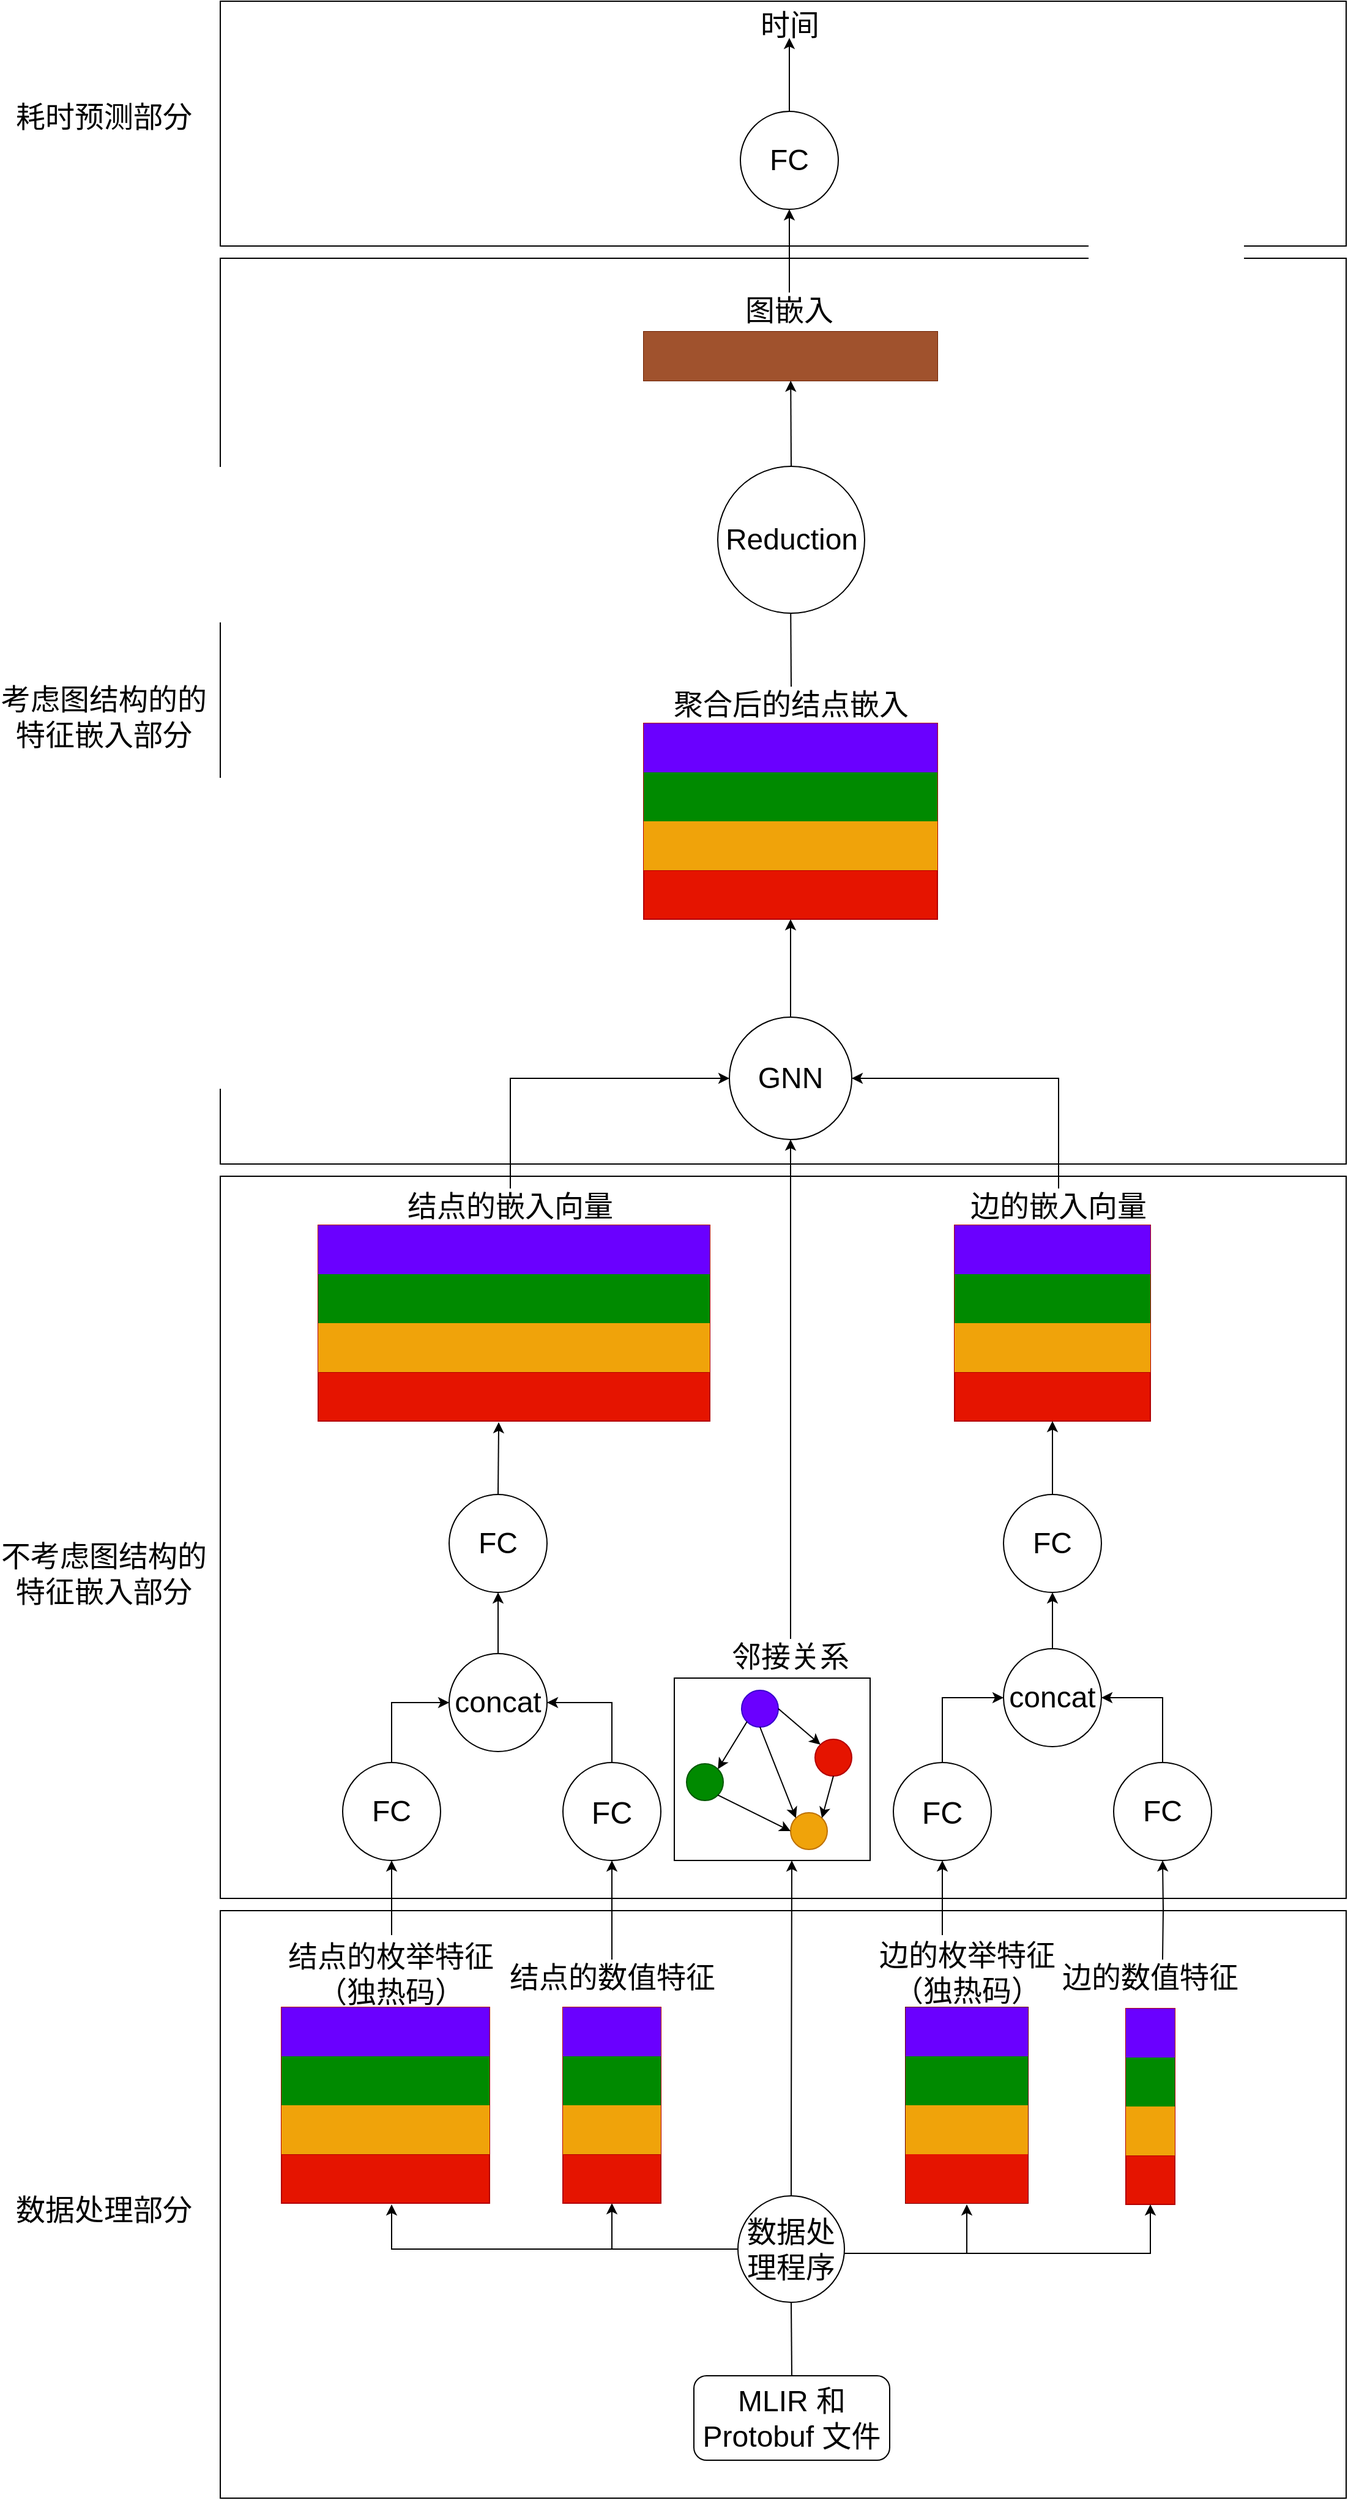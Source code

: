<mxfile version="14.6.13" type="device"><diagram id="4vxDr7a2lxPVbtiYyTQM" name="第 1 页"><mxGraphModel dx="1609" dy="1666" grid="1" gridSize="10" guides="1" tooltips="1" connect="1" arrows="1" fold="1" page="1" pageScale="1" pageWidth="827" pageHeight="1169" math="0" shadow="0"><root><mxCell id="0"/><mxCell id="1" parent="0"/><mxCell id="mvHDnpuiFCjaXXfevp5q-8" value="" style="rounded=0;whiteSpace=wrap;html=1;fillColor=none;" vertex="1" parent="1"><mxGeometry x="-40" y="80" width="920" height="590" as="geometry"/></mxCell><mxCell id="mvHDnpuiFCjaXXfevp5q-13" value="" style="rounded=0;whiteSpace=wrap;html=1;fillColor=none;" vertex="1" parent="1"><mxGeometry x="-40" y="-880" width="920" height="200" as="geometry"/></mxCell><mxCell id="mvHDnpuiFCjaXXfevp5q-10" value="" style="rounded=0;whiteSpace=wrap;html=1;fillColor=none;" vertex="1" parent="1"><mxGeometry x="-40" y="-670" width="920" height="740" as="geometry"/></mxCell><mxCell id="mvHDnpuiFCjaXXfevp5q-1" value="" style="rounded=0;whiteSpace=wrap;html=1;fillColor=none;" vertex="1" parent="1"><mxGeometry x="-40" y="680" width="920" height="480" as="geometry"/></mxCell><mxCell id="hBDW8YZ3JADdNJZWu6db-7" value="" style="edgeStyle=orthogonalEdgeStyle;rounded=0;orthogonalLoop=1;jettySize=auto;html=1;" parent="1" source="gkkXkvTUN2O800aJlGGy-44" edge="1" target="ZOrzl4eq0Yabr635wf3X-78"><mxGeometry relative="1" as="geometry"><mxPoint x="430" y="680" as="targetPoint"/><Array as="points"><mxPoint x="427" y="870"/><mxPoint x="427" y="870"/></Array></mxGeometry></mxCell><mxCell id="hBDW8YZ3JADdNJZWu6db-47" value="" style="edgeStyle=orthogonalEdgeStyle;rounded=0;orthogonalLoop=1;jettySize=auto;html=1;exitX=1;exitY=0.5;exitDx=0;exitDy=0;" parent="1" source="gkkXkvTUN2O800aJlGGy-44" edge="1"><mxGeometry relative="1" as="geometry"><mxPoint x="270" y="960" as="sourcePoint"/><mxPoint x="100" y="920" as="targetPoint"/><Array as="points"><mxPoint x="100" y="956"/></Array></mxGeometry></mxCell><mxCell id="ZOrzl4eq0Yabr635wf3X-3" value="" style="edgeStyle=orthogonalEdgeStyle;rounded=0;orthogonalLoop=1;jettySize=auto;html=1;" parent="1" source="gkkXkvTUN2O800aJlGGy-44" edge="1"><mxGeometry relative="1" as="geometry"><mxPoint x="570" y="920" as="targetPoint"/><Array as="points"><mxPoint x="570" y="960"/></Array></mxGeometry></mxCell><mxCell id="mvHDnpuiFCjaXXfevp5q-17" value="" style="edgeStyle=orthogonalEdgeStyle;rounded=0;orthogonalLoop=1;jettySize=auto;html=1;" edge="1" parent="1" source="gkkXkvTUN2O800aJlGGy-44" target="ZOrzl4eq0Yabr635wf3X-11"><mxGeometry relative="1" as="geometry"><mxPoint x="319.5" y="956.5" as="targetPoint"/><Array as="points"><mxPoint x="280" y="956"/></Array></mxGeometry></mxCell><mxCell id="gkkXkvTUN2O800aJlGGy-44" value="&lt;font style=&quot;font-size: 24px&quot;&gt;数据处理程序&lt;/font&gt;" style="ellipse;whiteSpace=wrap;html=1;aspect=fixed;direction=west;" parent="1" vertex="1"><mxGeometry x="383" y="913" width="87" height="87" as="geometry"/></mxCell><mxCell id="gkkXkvTUN2O800aJlGGy-70" value="&lt;span style=&quot;font-size: 24px&quot;&gt;MLIR 和 Protobuf 文件&lt;/span&gt;" style="rounded=1;whiteSpace=wrap;html=1;" parent="1" vertex="1"><mxGeometry x="347" y="1060" width="160" height="69" as="geometry"/></mxCell><mxCell id="hBDW8YZ3JADdNJZWu6db-3" value="" style="endArrow=none;html=1;entryX=0.5;entryY=0;entryDx=0;entryDy=0;exitX=0.5;exitY=0;exitDx=0;exitDy=0;" parent="1" source="gkkXkvTUN2O800aJlGGy-70" target="gkkXkvTUN2O800aJlGGy-44" edge="1"><mxGeometry width="50" height="50" relative="1" as="geometry"><mxPoint x="260" y="1070" as="sourcePoint"/><mxPoint x="310" y="1020" as="targetPoint"/></mxGeometry></mxCell><mxCell id="hBDW8YZ3JADdNJZWu6db-9" value="" style="shape=table;html=1;whiteSpace=wrap;startSize=0;container=1;collapsible=0;childLayout=tableLayout;fillColor=#e51400;strokeColor=#B20000;fontColor=#ffffff;" parent="1" vertex="1"><mxGeometry x="10" y="759" width="170" height="160" as="geometry"/></mxCell><mxCell id="hBDW8YZ3JADdNJZWu6db-10" value="" style="shape=partialRectangle;html=1;whiteSpace=wrap;collapsible=0;dropTarget=0;pointerEvents=0;fillColor=none;top=0;left=0;bottom=0;right=0;points=[[0,0.5],[1,0.5]];portConstraint=eastwest;" parent="hBDW8YZ3JADdNJZWu6db-9" vertex="1"><mxGeometry width="170" height="40" as="geometry"/></mxCell><mxCell id="hBDW8YZ3JADdNJZWu6db-11" value="" style="shape=partialRectangle;html=1;whiteSpace=wrap;connectable=0;fillColor=#6a00ff;top=0;left=0;bottom=0;right=0;overflow=hidden;strokeColor=#3700CC;fontColor=#ffffff;" parent="hBDW8YZ3JADdNJZWu6db-10" vertex="1"><mxGeometry width="170" height="40" as="geometry"/></mxCell><mxCell id="hBDW8YZ3JADdNJZWu6db-14" value="" style="shape=partialRectangle;html=1;whiteSpace=wrap;collapsible=0;dropTarget=0;pointerEvents=0;fillColor=none;top=0;left=0;bottom=0;right=0;points=[[0,0.5],[1,0.5]];portConstraint=eastwest;" parent="hBDW8YZ3JADdNJZWu6db-9" vertex="1"><mxGeometry y="40" width="170" height="40" as="geometry"/></mxCell><mxCell id="hBDW8YZ3JADdNJZWu6db-15" value="" style="shape=partialRectangle;html=1;whiteSpace=wrap;connectable=0;fillColor=#008a00;top=0;left=0;bottom=0;right=0;overflow=hidden;strokeColor=#005700;fontColor=#ffffff;" parent="hBDW8YZ3JADdNJZWu6db-14" vertex="1"><mxGeometry width="170" height="40" as="geometry"/></mxCell><mxCell id="hBDW8YZ3JADdNJZWu6db-26" style="shape=partialRectangle;html=1;whiteSpace=wrap;collapsible=0;dropTarget=0;pointerEvents=0;fillColor=none;top=0;left=0;bottom=0;right=0;points=[[0,0.5],[1,0.5]];portConstraint=eastwest;" parent="hBDW8YZ3JADdNJZWu6db-9" vertex="1"><mxGeometry y="80" width="170" height="40" as="geometry"/></mxCell><mxCell id="hBDW8YZ3JADdNJZWu6db-27" style="shape=partialRectangle;html=1;whiteSpace=wrap;connectable=0;fillColor=#f0a30a;top=0;left=0;bottom=0;right=0;overflow=hidden;strokeColor=#BD7000;fontColor=#000000;" parent="hBDW8YZ3JADdNJZWu6db-26" vertex="1"><mxGeometry width="170" height="40" as="geometry"/></mxCell><mxCell id="hBDW8YZ3JADdNJZWu6db-30" style="shape=partialRectangle;html=1;whiteSpace=wrap;collapsible=0;dropTarget=0;pointerEvents=0;fillColor=none;top=0;left=0;bottom=0;right=0;points=[[0,0.5],[1,0.5]];portConstraint=eastwest;" parent="hBDW8YZ3JADdNJZWu6db-9" vertex="1"><mxGeometry y="120" width="170" height="40" as="geometry"/></mxCell><mxCell id="hBDW8YZ3JADdNJZWu6db-31" style="shape=partialRectangle;html=1;whiteSpace=wrap;connectable=0;fillColor=none;top=0;left=0;bottom=0;right=0;overflow=hidden;" parent="hBDW8YZ3JADdNJZWu6db-30" vertex="1"><mxGeometry width="170" height="40" as="geometry"/></mxCell><mxCell id="ZOrzl4eq0Yabr635wf3X-1" value="&lt;font style=&quot;font-size: 24px&quot;&gt;结点的枚举特征&lt;br&gt;（独热码）&lt;br&gt;&lt;/font&gt;" style="text;html=1;strokeColor=none;fillColor=none;align=center;verticalAlign=middle;whiteSpace=wrap;rounded=0;" parent="1" vertex="1"><mxGeometry x="11.5" y="717" width="175" height="30" as="geometry"/></mxCell><mxCell id="ZOrzl4eq0Yabr635wf3X-4" value="" style="shape=table;html=1;whiteSpace=wrap;startSize=0;container=1;collapsible=0;childLayout=tableLayout;fillColor=#e51400;strokeColor=#B20000;fontColor=#ffffff;" parent="1" vertex="1"><mxGeometry x="240" y="759" width="80" height="160" as="geometry"/></mxCell><mxCell id="ZOrzl4eq0Yabr635wf3X-5" value="" style="shape=partialRectangle;html=1;whiteSpace=wrap;collapsible=0;dropTarget=0;pointerEvents=0;fillColor=none;top=0;left=0;bottom=0;right=0;points=[[0,0.5],[1,0.5]];portConstraint=eastwest;" parent="ZOrzl4eq0Yabr635wf3X-4" vertex="1"><mxGeometry width="80" height="40" as="geometry"/></mxCell><mxCell id="ZOrzl4eq0Yabr635wf3X-6" value="" style="shape=partialRectangle;html=1;whiteSpace=wrap;connectable=0;fillColor=#6a00ff;top=0;left=0;bottom=0;right=0;overflow=hidden;strokeColor=#3700CC;fontColor=#ffffff;" parent="ZOrzl4eq0Yabr635wf3X-5" vertex="1"><mxGeometry width="80" height="40" as="geometry"/></mxCell><mxCell id="ZOrzl4eq0Yabr635wf3X-7" value="" style="shape=partialRectangle;html=1;whiteSpace=wrap;collapsible=0;dropTarget=0;pointerEvents=0;fillColor=none;top=0;left=0;bottom=0;right=0;points=[[0,0.5],[1,0.5]];portConstraint=eastwest;" parent="ZOrzl4eq0Yabr635wf3X-4" vertex="1"><mxGeometry y="40" width="80" height="40" as="geometry"/></mxCell><mxCell id="ZOrzl4eq0Yabr635wf3X-8" value="" style="shape=partialRectangle;html=1;whiteSpace=wrap;connectable=0;fillColor=#008a00;top=0;left=0;bottom=0;right=0;overflow=hidden;strokeColor=#005700;fontColor=#ffffff;" parent="ZOrzl4eq0Yabr635wf3X-7" vertex="1"><mxGeometry width="80" height="40" as="geometry"/></mxCell><mxCell id="ZOrzl4eq0Yabr635wf3X-9" style="shape=partialRectangle;html=1;whiteSpace=wrap;collapsible=0;dropTarget=0;pointerEvents=0;fillColor=none;top=0;left=0;bottom=0;right=0;points=[[0,0.5],[1,0.5]];portConstraint=eastwest;" parent="ZOrzl4eq0Yabr635wf3X-4" vertex="1"><mxGeometry y="80" width="80" height="40" as="geometry"/></mxCell><mxCell id="ZOrzl4eq0Yabr635wf3X-10" style="shape=partialRectangle;html=1;whiteSpace=wrap;connectable=0;fillColor=#f0a30a;top=0;left=0;bottom=0;right=0;overflow=hidden;strokeColor=#BD7000;fontColor=#000000;" parent="ZOrzl4eq0Yabr635wf3X-9" vertex="1"><mxGeometry width="80" height="40" as="geometry"/></mxCell><mxCell id="ZOrzl4eq0Yabr635wf3X-11" style="shape=partialRectangle;html=1;whiteSpace=wrap;collapsible=0;dropTarget=0;pointerEvents=0;fillColor=none;top=0;left=0;bottom=0;right=0;points=[[0,0.5],[1,0.5]];portConstraint=eastwest;" parent="ZOrzl4eq0Yabr635wf3X-4" vertex="1"><mxGeometry y="120" width="80" height="40" as="geometry"/></mxCell><mxCell id="ZOrzl4eq0Yabr635wf3X-12" style="shape=partialRectangle;html=1;whiteSpace=wrap;connectable=0;fillColor=none;top=0;left=0;bottom=0;right=0;overflow=hidden;" parent="ZOrzl4eq0Yabr635wf3X-11" vertex="1"><mxGeometry width="80" height="40" as="geometry"/></mxCell><mxCell id="ZOrzl4eq0Yabr635wf3X-88" value="" style="edgeStyle=orthogonalEdgeStyle;rounded=0;orthogonalLoop=1;jettySize=auto;html=1;" parent="1" source="ZOrzl4eq0Yabr635wf3X-13" target="ZOrzl4eq0Yabr635wf3X-87" edge="1"><mxGeometry relative="1" as="geometry"/></mxCell><mxCell id="ZOrzl4eq0Yabr635wf3X-13" value="&lt;font style=&quot;font-size: 24px&quot;&gt;结点的数值特征&lt;/font&gt;" style="text;html=1;strokeColor=none;fillColor=none;align=center;verticalAlign=middle;whiteSpace=wrap;rounded=0;" parent="1" vertex="1"><mxGeometry x="192.5" y="720" width="175" height="30" as="geometry"/></mxCell><mxCell id="ZOrzl4eq0Yabr635wf3X-35" value="" style="shape=table;html=1;whiteSpace=wrap;startSize=0;container=1;collapsible=0;childLayout=tableLayout;fillColor=#a20025;strokeColor=#6F0000;fontColor=#ffffff;" parent="1" vertex="1"><mxGeometry x="520" y="759" width="100" height="160" as="geometry"/></mxCell><mxCell id="ZOrzl4eq0Yabr635wf3X-36" value="" style="shape=partialRectangle;html=1;whiteSpace=wrap;collapsible=0;dropTarget=0;pointerEvents=0;fillColor=none;top=0;left=0;bottom=0;right=0;points=[[0,0.5],[1,0.5]];portConstraint=eastwest;" parent="ZOrzl4eq0Yabr635wf3X-35" vertex="1"><mxGeometry width="100" height="40" as="geometry"/></mxCell><mxCell id="ZOrzl4eq0Yabr635wf3X-37" value="" style="shape=partialRectangle;html=1;whiteSpace=wrap;connectable=0;fillColor=#6a00ff;top=0;left=0;bottom=0;right=0;overflow=hidden;strokeColor=#3700CC;fontColor=#ffffff;" parent="ZOrzl4eq0Yabr635wf3X-36" vertex="1"><mxGeometry width="100" height="40" as="geometry"/></mxCell><mxCell id="ZOrzl4eq0Yabr635wf3X-38" value="" style="shape=partialRectangle;html=1;whiteSpace=wrap;collapsible=0;dropTarget=0;pointerEvents=0;fillColor=none;top=0;left=0;bottom=0;right=0;points=[[0,0.5],[1,0.5]];portConstraint=eastwest;" parent="ZOrzl4eq0Yabr635wf3X-35" vertex="1"><mxGeometry y="40" width="100" height="40" as="geometry"/></mxCell><mxCell id="ZOrzl4eq0Yabr635wf3X-39" value="" style="shape=partialRectangle;html=1;whiteSpace=wrap;connectable=0;fillColor=#008a00;top=0;left=0;bottom=0;right=0;overflow=hidden;strokeColor=#005700;fontColor=#ffffff;" parent="ZOrzl4eq0Yabr635wf3X-38" vertex="1"><mxGeometry width="100" height="40" as="geometry"/></mxCell><mxCell id="ZOrzl4eq0Yabr635wf3X-40" style="shape=partialRectangle;html=1;whiteSpace=wrap;collapsible=0;dropTarget=0;pointerEvents=0;fillColor=none;top=0;left=0;bottom=0;right=0;points=[[0,0.5],[1,0.5]];portConstraint=eastwest;" parent="ZOrzl4eq0Yabr635wf3X-35" vertex="1"><mxGeometry y="80" width="100" height="40" as="geometry"/></mxCell><mxCell id="ZOrzl4eq0Yabr635wf3X-41" style="shape=partialRectangle;html=1;whiteSpace=wrap;connectable=0;fillColor=#f0a30a;top=0;left=0;bottom=0;right=0;overflow=hidden;strokeColor=#BD7000;fontColor=#000000;" parent="ZOrzl4eq0Yabr635wf3X-40" vertex="1"><mxGeometry width="100" height="40" as="geometry"/></mxCell><mxCell id="ZOrzl4eq0Yabr635wf3X-42" style="shape=partialRectangle;html=1;whiteSpace=wrap;collapsible=0;dropTarget=0;pointerEvents=0;fillColor=none;top=0;left=0;bottom=0;right=0;points=[[0,0.5],[1,0.5]];portConstraint=eastwest;" parent="ZOrzl4eq0Yabr635wf3X-35" vertex="1"><mxGeometry y="120" width="100" height="40" as="geometry"/></mxCell><mxCell id="ZOrzl4eq0Yabr635wf3X-43" style="shape=partialRectangle;html=1;whiteSpace=wrap;connectable=0;fillColor=#e51400;top=0;left=0;bottom=0;right=0;overflow=hidden;strokeColor=#B20000;fontColor=#ffffff;" parent="ZOrzl4eq0Yabr635wf3X-42" vertex="1"><mxGeometry width="100" height="40" as="geometry"/></mxCell><mxCell id="ZOrzl4eq0Yabr635wf3X-44" value="&lt;font style=&quot;font-size: 24px&quot;&gt;边的枚举特征&lt;br&gt;（独热码）&lt;br&gt;&lt;/font&gt;" style="text;html=1;strokeColor=none;fillColor=none;align=center;verticalAlign=middle;whiteSpace=wrap;rounded=0;" parent="1" vertex="1"><mxGeometry x="478" y="716" width="185" height="30" as="geometry"/></mxCell><mxCell id="ZOrzl4eq0Yabr635wf3X-45" value="" style="shape=table;html=1;whiteSpace=wrap;startSize=0;container=1;collapsible=0;childLayout=tableLayout;fillColor=#e51400;strokeColor=#B20000;fontColor=#ffffff;" parent="1" vertex="1"><mxGeometry x="700" y="760" width="40" height="160" as="geometry"/></mxCell><mxCell id="ZOrzl4eq0Yabr635wf3X-46" value="" style="shape=partialRectangle;html=1;whiteSpace=wrap;collapsible=0;dropTarget=0;pointerEvents=0;fillColor=none;top=0;left=0;bottom=0;right=0;points=[[0,0.5],[1,0.5]];portConstraint=eastwest;" parent="ZOrzl4eq0Yabr635wf3X-45" vertex="1"><mxGeometry width="40" height="40" as="geometry"/></mxCell><mxCell id="ZOrzl4eq0Yabr635wf3X-47" value="" style="shape=partialRectangle;html=1;whiteSpace=wrap;connectable=0;fillColor=#6a00ff;top=0;left=0;bottom=0;right=0;overflow=hidden;strokeColor=#3700CC;fontColor=#ffffff;" parent="ZOrzl4eq0Yabr635wf3X-46" vertex="1"><mxGeometry width="40" height="40" as="geometry"/></mxCell><mxCell id="ZOrzl4eq0Yabr635wf3X-48" value="" style="shape=partialRectangle;html=1;whiteSpace=wrap;collapsible=0;dropTarget=0;pointerEvents=0;fillColor=none;top=0;left=0;bottom=0;right=0;points=[[0,0.5],[1,0.5]];portConstraint=eastwest;" parent="ZOrzl4eq0Yabr635wf3X-45" vertex="1"><mxGeometry y="40" width="40" height="40" as="geometry"/></mxCell><mxCell id="ZOrzl4eq0Yabr635wf3X-49" value="" style="shape=partialRectangle;html=1;whiteSpace=wrap;connectable=0;fillColor=#008a00;top=0;left=0;bottom=0;right=0;overflow=hidden;strokeColor=#005700;fontColor=#ffffff;" parent="ZOrzl4eq0Yabr635wf3X-48" vertex="1"><mxGeometry width="40" height="40" as="geometry"/></mxCell><mxCell id="ZOrzl4eq0Yabr635wf3X-50" style="shape=partialRectangle;html=1;whiteSpace=wrap;collapsible=0;dropTarget=0;pointerEvents=0;fillColor=none;top=0;left=0;bottom=0;right=0;points=[[0,0.5],[1,0.5]];portConstraint=eastwest;" parent="ZOrzl4eq0Yabr635wf3X-45" vertex="1"><mxGeometry y="80" width="40" height="40" as="geometry"/></mxCell><mxCell id="ZOrzl4eq0Yabr635wf3X-51" style="shape=partialRectangle;html=1;whiteSpace=wrap;connectable=0;fillColor=#f0a30a;top=0;left=0;bottom=0;right=0;overflow=hidden;strokeColor=#BD7000;fontColor=#000000;" parent="ZOrzl4eq0Yabr635wf3X-50" vertex="1"><mxGeometry width="40" height="40" as="geometry"/></mxCell><mxCell id="ZOrzl4eq0Yabr635wf3X-52" style="shape=partialRectangle;html=1;whiteSpace=wrap;collapsible=0;dropTarget=0;pointerEvents=0;fillColor=none;top=0;left=0;bottom=0;right=0;points=[[0,0.5],[1,0.5]];portConstraint=eastwest;" parent="ZOrzl4eq0Yabr635wf3X-45" vertex="1"><mxGeometry y="120" width="40" height="40" as="geometry"/></mxCell><mxCell id="ZOrzl4eq0Yabr635wf3X-53" style="shape=partialRectangle;html=1;whiteSpace=wrap;connectable=0;fillColor=none;top=0;left=0;bottom=0;right=0;overflow=hidden;" parent="ZOrzl4eq0Yabr635wf3X-52" vertex="1"><mxGeometry width="40" height="40" as="geometry"/></mxCell><mxCell id="ZOrzl4eq0Yabr635wf3X-54" value="&lt;font style=&quot;font-size: 24px&quot;&gt;边的数值特征&lt;/font&gt;" style="text;html=1;strokeColor=none;fillColor=none;align=center;verticalAlign=middle;whiteSpace=wrap;rounded=0;" parent="1" vertex="1"><mxGeometry x="635" y="720" width="170" height="30" as="geometry"/></mxCell><mxCell id="ZOrzl4eq0Yabr635wf3X-55" value="" style="endArrow=classic;html=1;entryX=0.504;entryY=0.983;entryDx=0;entryDy=0;entryPerimeter=0;strokeColor=none;rounded=0;" parent="1" target="ZOrzl4eq0Yabr635wf3X-52" edge="1"><mxGeometry width="50" height="50" relative="1" as="geometry"><mxPoint x="560" y="960" as="sourcePoint"/><mxPoint x="610" y="1070" as="targetPoint"/><Array as="points"><mxPoint x="720" y="960"/></Array></mxGeometry></mxCell><mxCell id="ZOrzl4eq0Yabr635wf3X-56" value="" style="endArrow=classic;html=1;rounded=0;" parent="1" edge="1"><mxGeometry width="50" height="50" relative="1" as="geometry"><mxPoint x="560" y="960" as="sourcePoint"/><mxPoint x="720" y="920" as="targetPoint"/><Array as="points"><mxPoint x="720" y="960"/><mxPoint x="720" y="940"/></Array></mxGeometry></mxCell><mxCell id="ZOrzl4eq0Yabr635wf3X-58" value="" style="ellipse;whiteSpace=wrap;html=1;aspect=fixed;fillColor=#6a00ff;strokeColor=#3700CC;fontColor=#ffffff;" parent="1" vertex="1"><mxGeometry x="386" y="500" width="30" height="30" as="geometry"/></mxCell><mxCell id="ZOrzl4eq0Yabr635wf3X-61" value="" style="ellipse;whiteSpace=wrap;html=1;aspect=fixed;fillColor=#f0a30a;strokeColor=#BD7000;fontColor=#000000;" parent="1" vertex="1"><mxGeometry x="426" y="600" width="30" height="30" as="geometry"/></mxCell><mxCell id="ZOrzl4eq0Yabr635wf3X-62" value="" style="ellipse;whiteSpace=wrap;html=1;aspect=fixed;fillColor=#e51400;strokeColor=#B20000;fontColor=#ffffff;" parent="1" vertex="1"><mxGeometry x="446" y="540" width="30" height="30" as="geometry"/></mxCell><mxCell id="ZOrzl4eq0Yabr635wf3X-63" value="" style="ellipse;whiteSpace=wrap;html=1;aspect=fixed;fillColor=#008a00;strokeColor=#005700;fontColor=#ffffff;" parent="1" vertex="1"><mxGeometry x="341" y="560" width="30" height="30" as="geometry"/></mxCell><mxCell id="ZOrzl4eq0Yabr635wf3X-72" value="" style="endArrow=classic;html=1;exitX=0;exitY=1;exitDx=0;exitDy=0;entryX=1;entryY=0;entryDx=0;entryDy=0;" parent="1" source="ZOrzl4eq0Yabr635wf3X-58" target="ZOrzl4eq0Yabr635wf3X-63" edge="1"><mxGeometry width="50" height="50" relative="1" as="geometry"><mxPoint x="316" y="680" as="sourcePoint"/><mxPoint x="366" y="630" as="targetPoint"/></mxGeometry></mxCell><mxCell id="ZOrzl4eq0Yabr635wf3X-73" value="" style="endArrow=classic;html=1;exitX=1;exitY=0.5;exitDx=0;exitDy=0;entryX=0;entryY=0;entryDx=0;entryDy=0;" parent="1" source="ZOrzl4eq0Yabr635wf3X-58" target="ZOrzl4eq0Yabr635wf3X-62" edge="1"><mxGeometry width="50" height="50" relative="1" as="geometry"><mxPoint x="356" y="640" as="sourcePoint"/><mxPoint x="406" y="590" as="targetPoint"/></mxGeometry></mxCell><mxCell id="ZOrzl4eq0Yabr635wf3X-74" value="" style="endArrow=classic;html=1;exitX=1;exitY=1;exitDx=0;exitDy=0;entryX=0;entryY=0.5;entryDx=0;entryDy=0;" parent="1" source="ZOrzl4eq0Yabr635wf3X-63" target="ZOrzl4eq0Yabr635wf3X-61" edge="1"><mxGeometry width="50" height="50" relative="1" as="geometry"><mxPoint x="376" y="670" as="sourcePoint"/><mxPoint x="426" y="620" as="targetPoint"/></mxGeometry></mxCell><mxCell id="ZOrzl4eq0Yabr635wf3X-76" value="" style="endArrow=classic;html=1;exitX=0.5;exitY=1;exitDx=0;exitDy=0;entryX=0;entryY=0;entryDx=0;entryDy=0;" parent="1" source="ZOrzl4eq0Yabr635wf3X-58" target="ZOrzl4eq0Yabr635wf3X-61" edge="1"><mxGeometry width="50" height="50" relative="1" as="geometry"><mxPoint x="396" y="590" as="sourcePoint"/><mxPoint x="446" y="540" as="targetPoint"/></mxGeometry></mxCell><mxCell id="ZOrzl4eq0Yabr635wf3X-77" value="" style="endArrow=classic;html=1;exitX=0.5;exitY=1;exitDx=0;exitDy=0;entryX=1;entryY=0;entryDx=0;entryDy=0;" parent="1" source="ZOrzl4eq0Yabr635wf3X-62" target="ZOrzl4eq0Yabr635wf3X-61" edge="1"><mxGeometry width="50" height="50" relative="1" as="geometry"><mxPoint x="506" y="690" as="sourcePoint"/><mxPoint x="556" y="640" as="targetPoint"/></mxGeometry></mxCell><mxCell id="ZOrzl4eq0Yabr635wf3X-78" value="" style="rounded=0;whiteSpace=wrap;html=1;fillColor=none;" parent="1" vertex="1"><mxGeometry x="331" y="490" width="160" height="149" as="geometry"/></mxCell><mxCell id="ZOrzl4eq0Yabr635wf3X-174" value="" style="edgeStyle=orthogonalEdgeStyle;rounded=0;orthogonalLoop=1;jettySize=auto;html=1;entryX=0.5;entryY=0;entryDx=0;entryDy=0;" parent="1" source="ZOrzl4eq0Yabr635wf3X-79" target="ZOrzl4eq0Yabr635wf3X-158" edge="1"><mxGeometry relative="1" as="geometry"><mxPoint x="420" y="100" as="targetPoint"/><Array as="points"><mxPoint x="426" y="280"/><mxPoint x="426" y="280"/></Array></mxGeometry></mxCell><mxCell id="ZOrzl4eq0Yabr635wf3X-79" value="&lt;span style=&quot;font-size: 24px&quot;&gt;邻接关系&lt;/span&gt;" style="text;html=1;strokeColor=none;fillColor=none;align=center;verticalAlign=middle;whiteSpace=wrap;rounded=0;" parent="1" vertex="1"><mxGeometry x="341" y="458" width="170" height="30" as="geometry"/></mxCell><mxCell id="ZOrzl4eq0Yabr635wf3X-82" value="" style="endArrow=classic;html=1;entryX=0.5;entryY=0;entryDx=0;entryDy=0;" parent="1" target="ZOrzl4eq0Yabr635wf3X-83" edge="1"><mxGeometry width="50" height="50" relative="1" as="geometry"><mxPoint x="100" y="700" as="sourcePoint"/><mxPoint x="100" y="640" as="targetPoint"/></mxGeometry></mxCell><mxCell id="ZOrzl4eq0Yabr635wf3X-90" value="" style="edgeStyle=orthogonalEdgeStyle;rounded=0;orthogonalLoop=1;jettySize=auto;html=1;entryX=1;entryY=0.5;entryDx=0;entryDy=0;" parent="1" source="ZOrzl4eq0Yabr635wf3X-83" target="ZOrzl4eq0Yabr635wf3X-92" edge="1"><mxGeometry relative="1" as="geometry"><mxPoint x="140" y="510" as="targetPoint"/><Array as="points"><mxPoint x="100" y="510"/><mxPoint x="147" y="510"/></Array></mxGeometry></mxCell><mxCell id="ZOrzl4eq0Yabr635wf3X-83" value="&lt;font style=&quot;font-size: 24px&quot;&gt;FC&lt;/font&gt;" style="ellipse;whiteSpace=wrap;html=1;aspect=fixed;direction=west;" parent="1" vertex="1"><mxGeometry x="60" y="559" width="80" height="80" as="geometry"/></mxCell><mxCell id="ZOrzl4eq0Yabr635wf3X-91" value="" style="edgeStyle=orthogonalEdgeStyle;rounded=0;orthogonalLoop=1;jettySize=auto;html=1;entryX=0;entryY=0.5;entryDx=0;entryDy=0;" parent="1" source="ZOrzl4eq0Yabr635wf3X-87" target="ZOrzl4eq0Yabr635wf3X-92" edge="1"><mxGeometry relative="1" as="geometry"><mxPoint x="270" y="400" as="targetPoint"/><Array as="points"><mxPoint x="280" y="510"/></Array></mxGeometry></mxCell><mxCell id="ZOrzl4eq0Yabr635wf3X-87" value="&lt;font style=&quot;font-size: 25px&quot;&gt;FC&lt;/font&gt;" style="ellipse;whiteSpace=wrap;html=1;aspect=fixed;direction=west;" parent="1" vertex="1"><mxGeometry x="240" y="559" width="80" height="80" as="geometry"/></mxCell><mxCell id="ZOrzl4eq0Yabr635wf3X-94" value="" style="edgeStyle=orthogonalEdgeStyle;rounded=0;orthogonalLoop=1;jettySize=auto;html=1;exitX=0.5;exitY=1;exitDx=0;exitDy=0;" parent="1" source="ZOrzl4eq0Yabr635wf3X-92" edge="1"><mxGeometry relative="1" as="geometry"><mxPoint x="187" y="420" as="targetPoint"/><Array as="points"/></mxGeometry></mxCell><mxCell id="ZOrzl4eq0Yabr635wf3X-92" value="&lt;font style=&quot;font-size: 24px&quot;&gt;concat&lt;/font&gt;" style="ellipse;whiteSpace=wrap;html=1;aspect=fixed;direction=west;" parent="1" vertex="1"><mxGeometry x="147" y="470" width="80" height="80" as="geometry"/></mxCell><mxCell id="ZOrzl4eq0Yabr635wf3X-95" value="" style="shape=table;html=1;whiteSpace=wrap;startSize=0;container=1;collapsible=0;childLayout=tableLayout;fillColor=#e51400;strokeColor=#B20000;fontColor=#ffffff;" parent="1" vertex="1"><mxGeometry x="40" y="120" width="320" height="160" as="geometry"/></mxCell><mxCell id="ZOrzl4eq0Yabr635wf3X-96" value="" style="shape=partialRectangle;html=1;whiteSpace=wrap;collapsible=0;dropTarget=0;pointerEvents=0;fillColor=none;top=0;left=0;bottom=0;right=0;points=[[0,0.5],[1,0.5]];portConstraint=eastwest;" parent="ZOrzl4eq0Yabr635wf3X-95" vertex="1"><mxGeometry width="320" height="40" as="geometry"/></mxCell><mxCell id="ZOrzl4eq0Yabr635wf3X-97" value="" style="shape=partialRectangle;html=1;whiteSpace=wrap;connectable=0;fillColor=#6a00ff;top=0;left=0;bottom=0;right=0;overflow=hidden;strokeColor=#3700CC;fontColor=#ffffff;" parent="ZOrzl4eq0Yabr635wf3X-96" vertex="1"><mxGeometry width="320" height="40" as="geometry"/></mxCell><mxCell id="ZOrzl4eq0Yabr635wf3X-98" value="" style="shape=partialRectangle;html=1;whiteSpace=wrap;collapsible=0;dropTarget=0;pointerEvents=0;fillColor=none;top=0;left=0;bottom=0;right=0;points=[[0,0.5],[1,0.5]];portConstraint=eastwest;" parent="ZOrzl4eq0Yabr635wf3X-95" vertex="1"><mxGeometry y="40" width="320" height="40" as="geometry"/></mxCell><mxCell id="ZOrzl4eq0Yabr635wf3X-99" value="" style="shape=partialRectangle;html=1;whiteSpace=wrap;connectable=0;fillColor=#008a00;top=0;left=0;bottom=0;right=0;overflow=hidden;strokeColor=#005700;fontColor=#ffffff;" parent="ZOrzl4eq0Yabr635wf3X-98" vertex="1"><mxGeometry width="320" height="40" as="geometry"/></mxCell><mxCell id="ZOrzl4eq0Yabr635wf3X-100" style="shape=partialRectangle;html=1;whiteSpace=wrap;collapsible=0;dropTarget=0;pointerEvents=0;fillColor=none;top=0;left=0;bottom=0;right=0;points=[[0,0.5],[1,0.5]];portConstraint=eastwest;" parent="ZOrzl4eq0Yabr635wf3X-95" vertex="1"><mxGeometry y="80" width="320" height="40" as="geometry"/></mxCell><mxCell id="ZOrzl4eq0Yabr635wf3X-101" style="shape=partialRectangle;html=1;whiteSpace=wrap;connectable=0;fillColor=#f0a30a;top=0;left=0;bottom=0;right=0;overflow=hidden;strokeColor=#BD7000;fontColor=#000000;" parent="ZOrzl4eq0Yabr635wf3X-100" vertex="1"><mxGeometry width="320" height="40" as="geometry"/></mxCell><mxCell id="ZOrzl4eq0Yabr635wf3X-102" style="shape=partialRectangle;html=1;whiteSpace=wrap;collapsible=0;dropTarget=0;pointerEvents=0;fillColor=none;top=0;left=0;bottom=0;right=0;points=[[0,0.5],[1,0.5]];portConstraint=eastwest;" parent="ZOrzl4eq0Yabr635wf3X-95" vertex="1"><mxGeometry y="120" width="320" height="40" as="geometry"/></mxCell><mxCell id="ZOrzl4eq0Yabr635wf3X-103" style="shape=partialRectangle;html=1;whiteSpace=wrap;connectable=0;fillColor=none;top=0;left=0;bottom=0;right=0;overflow=hidden;" parent="ZOrzl4eq0Yabr635wf3X-102" vertex="1"><mxGeometry width="320" height="40" as="geometry"/></mxCell><mxCell id="ZOrzl4eq0Yabr635wf3X-104" value="&lt;font&gt;&lt;font style=&quot;font-size: 24px&quot;&gt;结点的嵌入向量&lt;/font&gt;&lt;br&gt;&lt;/font&gt;" style="text;html=1;strokeColor=none;fillColor=none;align=center;verticalAlign=middle;whiteSpace=wrap;rounded=0;" parent="1" vertex="1"><mxGeometry x="108" y="90" width="178" height="30" as="geometry"/></mxCell><mxCell id="ZOrzl4eq0Yabr635wf3X-105" value="" style="edgeStyle=orthogonalEdgeStyle;rounded=0;orthogonalLoop=1;jettySize=auto;html=1;" parent="1" target="ZOrzl4eq0Yabr635wf3X-110" edge="1"><mxGeometry relative="1" as="geometry"><mxPoint x="730" y="720" as="sourcePoint"/></mxGeometry></mxCell><mxCell id="ZOrzl4eq0Yabr635wf3X-106" value="" style="endArrow=classic;html=1;entryX=0.5;entryY=0;entryDx=0;entryDy=0;" parent="1" target="ZOrzl4eq0Yabr635wf3X-108" edge="1"><mxGeometry width="50" height="50" relative="1" as="geometry"><mxPoint x="550" y="700" as="sourcePoint"/><mxPoint x="550" y="640" as="targetPoint"/></mxGeometry></mxCell><mxCell id="ZOrzl4eq0Yabr635wf3X-107" value="" style="edgeStyle=orthogonalEdgeStyle;rounded=0;orthogonalLoop=1;jettySize=auto;html=1;entryX=1;entryY=0.5;entryDx=0;entryDy=0;exitX=0.5;exitY=1;exitDx=0;exitDy=0;" parent="1" source="ZOrzl4eq0Yabr635wf3X-108" target="ZOrzl4eq0Yabr635wf3X-112" edge="1"><mxGeometry relative="1" as="geometry"><mxPoint x="590" y="501" as="targetPoint"/><Array as="points"><mxPoint x="550" y="506"/></Array><mxPoint x="550" y="550" as="sourcePoint"/></mxGeometry></mxCell><mxCell id="ZOrzl4eq0Yabr635wf3X-108" value="&lt;font style=&quot;font-size: 25px&quot;&gt;FC&lt;/font&gt;" style="ellipse;whiteSpace=wrap;html=1;aspect=fixed;direction=west;" parent="1" vertex="1"><mxGeometry x="510" y="559" width="80" height="80" as="geometry"/></mxCell><mxCell id="ZOrzl4eq0Yabr635wf3X-109" value="" style="edgeStyle=orthogonalEdgeStyle;rounded=0;orthogonalLoop=1;jettySize=auto;html=1;entryX=0;entryY=0.5;entryDx=0;entryDy=0;" parent="1" source="ZOrzl4eq0Yabr635wf3X-110" target="ZOrzl4eq0Yabr635wf3X-112" edge="1"><mxGeometry relative="1" as="geometry"><mxPoint x="678" y="420" as="targetPoint"/><Array as="points"><mxPoint x="730" y="506"/></Array></mxGeometry></mxCell><mxCell id="ZOrzl4eq0Yabr635wf3X-110" value="&lt;font style=&quot;font-size: 24px&quot;&gt;FC&lt;/font&gt;" style="ellipse;whiteSpace=wrap;html=1;aspect=fixed;direction=west;" parent="1" vertex="1"><mxGeometry x="690" y="559" width="80" height="80" as="geometry"/></mxCell><mxCell id="ZOrzl4eq0Yabr635wf3X-111" value="" style="edgeStyle=orthogonalEdgeStyle;rounded=0;orthogonalLoop=1;jettySize=auto;html=1;entryX=0.5;entryY=0;entryDx=0;entryDy=0;" parent="1" source="ZOrzl4eq0Yabr635wf3X-112" target="ZOrzl4eq0Yabr635wf3X-154" edge="1"><mxGeometry relative="1" as="geometry"><mxPoint x="640" y="420" as="targetPoint"/></mxGeometry></mxCell><mxCell id="ZOrzl4eq0Yabr635wf3X-112" value="&lt;font style=&quot;font-size: 24px&quot;&gt;concat&lt;/font&gt;" style="ellipse;whiteSpace=wrap;html=1;aspect=fixed;direction=west;" parent="1" vertex="1"><mxGeometry x="600" y="466" width="80" height="80" as="geometry"/></mxCell><mxCell id="ZOrzl4eq0Yabr635wf3X-137" value="" style="shape=table;html=1;whiteSpace=wrap;startSize=0;container=1;collapsible=0;childLayout=tableLayout;fillColor=#e51400;strokeColor=#B20000;fontColor=#ffffff;" parent="1" vertex="1"><mxGeometry x="560" y="120" width="160" height="160" as="geometry"/></mxCell><mxCell id="ZOrzl4eq0Yabr635wf3X-138" value="" style="shape=partialRectangle;html=1;whiteSpace=wrap;collapsible=0;dropTarget=0;pointerEvents=0;fillColor=none;top=0;left=0;bottom=0;right=0;points=[[0,0.5],[1,0.5]];portConstraint=eastwest;" parent="ZOrzl4eq0Yabr635wf3X-137" vertex="1"><mxGeometry width="160" height="40" as="geometry"/></mxCell><mxCell id="ZOrzl4eq0Yabr635wf3X-139" value="" style="shape=partialRectangle;html=1;whiteSpace=wrap;connectable=0;fillColor=#6a00ff;top=0;left=0;bottom=0;right=0;overflow=hidden;strokeColor=#3700CC;fontColor=#ffffff;" parent="ZOrzl4eq0Yabr635wf3X-138" vertex="1"><mxGeometry width="160" height="40" as="geometry"/></mxCell><mxCell id="ZOrzl4eq0Yabr635wf3X-140" value="" style="shape=partialRectangle;html=1;whiteSpace=wrap;collapsible=0;dropTarget=0;pointerEvents=0;fillColor=none;top=0;left=0;bottom=0;right=0;points=[[0,0.5],[1,0.5]];portConstraint=eastwest;" parent="ZOrzl4eq0Yabr635wf3X-137" vertex="1"><mxGeometry y="40" width="160" height="40" as="geometry"/></mxCell><mxCell id="ZOrzl4eq0Yabr635wf3X-141" value="" style="shape=partialRectangle;html=1;whiteSpace=wrap;connectable=0;fillColor=#008a00;top=0;left=0;bottom=0;right=0;overflow=hidden;strokeColor=#005700;fontColor=#ffffff;" parent="ZOrzl4eq0Yabr635wf3X-140" vertex="1"><mxGeometry width="160" height="40" as="geometry"/></mxCell><mxCell id="ZOrzl4eq0Yabr635wf3X-142" style="shape=partialRectangle;html=1;whiteSpace=wrap;collapsible=0;dropTarget=0;pointerEvents=0;fillColor=none;top=0;left=0;bottom=0;right=0;points=[[0,0.5],[1,0.5]];portConstraint=eastwest;" parent="ZOrzl4eq0Yabr635wf3X-137" vertex="1"><mxGeometry y="80" width="160" height="40" as="geometry"/></mxCell><mxCell id="ZOrzl4eq0Yabr635wf3X-143" style="shape=partialRectangle;html=1;whiteSpace=wrap;connectable=0;fillColor=#f0a30a;top=0;left=0;bottom=0;right=0;overflow=hidden;strokeColor=#BD7000;fontColor=#000000;" parent="ZOrzl4eq0Yabr635wf3X-142" vertex="1"><mxGeometry width="160" height="40" as="geometry"/></mxCell><mxCell id="ZOrzl4eq0Yabr635wf3X-144" style="shape=partialRectangle;html=1;whiteSpace=wrap;collapsible=0;dropTarget=0;pointerEvents=0;fillColor=none;top=0;left=0;bottom=0;right=0;points=[[0,0.5],[1,0.5]];portConstraint=eastwest;" parent="ZOrzl4eq0Yabr635wf3X-137" vertex="1"><mxGeometry y="120" width="160" height="40" as="geometry"/></mxCell><mxCell id="ZOrzl4eq0Yabr635wf3X-145" style="shape=partialRectangle;html=1;whiteSpace=wrap;connectable=0;fillColor=none;top=0;left=0;bottom=0;right=0;overflow=hidden;" parent="ZOrzl4eq0Yabr635wf3X-144" vertex="1"><mxGeometry width="160" height="40" as="geometry"/></mxCell><mxCell id="ZOrzl4eq0Yabr635wf3X-146" value="&lt;font&gt;&lt;font style=&quot;font-size: 24px&quot;&gt;边的嵌入向量&lt;/font&gt;&lt;br&gt;&lt;/font&gt;" style="text;html=1;strokeColor=none;fillColor=none;align=center;verticalAlign=middle;whiteSpace=wrap;rounded=0;" parent="1" vertex="1"><mxGeometry x="560" y="90" width="170" height="30" as="geometry"/></mxCell><mxCell id="ZOrzl4eq0Yabr635wf3X-148" value="&lt;font style=&quot;font-size: 24px&quot;&gt;FC&lt;/font&gt;" style="ellipse;whiteSpace=wrap;html=1;aspect=fixed;direction=west;" parent="1" vertex="1"><mxGeometry x="147" y="340" width="80" height="80" as="geometry"/></mxCell><mxCell id="ZOrzl4eq0Yabr635wf3X-153" value="" style="endArrow=classic;html=1;exitX=0.5;exitY=1;exitDx=0;exitDy=0;entryX=0.461;entryY=1.023;entryDx=0;entryDy=0;entryPerimeter=0;" parent="1" source="ZOrzl4eq0Yabr635wf3X-148" target="ZOrzl4eq0Yabr635wf3X-102" edge="1"><mxGeometry width="50" height="50" relative="1" as="geometry"><mxPoint x="190" y="370" as="sourcePoint"/><mxPoint x="240" y="320" as="targetPoint"/></mxGeometry></mxCell><mxCell id="ZOrzl4eq0Yabr635wf3X-154" value="&lt;font style=&quot;font-size: 24px&quot;&gt;FC&lt;/font&gt;" style="ellipse;whiteSpace=wrap;html=1;aspect=fixed;direction=west;" parent="1" vertex="1"><mxGeometry x="600" y="340" width="80" height="80" as="geometry"/></mxCell><mxCell id="ZOrzl4eq0Yabr635wf3X-155" value="" style="endArrow=classic;html=1;exitX=0.5;exitY=1;exitDx=0;exitDy=0;" parent="1" source="ZOrzl4eq0Yabr635wf3X-154" edge="1"><mxGeometry width="50" height="50" relative="1" as="geometry"><mxPoint x="380" y="490" as="sourcePoint"/><mxPoint x="640" y="280" as="targetPoint"/></mxGeometry></mxCell><mxCell id="ZOrzl4eq0Yabr635wf3X-162" value="" style="edgeStyle=orthogonalEdgeStyle;rounded=0;orthogonalLoop=1;jettySize=auto;html=1;" parent="1" source="ZOrzl4eq0Yabr635wf3X-158" edge="1"><mxGeometry relative="1" as="geometry"><mxPoint x="426" y="-130" as="targetPoint"/></mxGeometry></mxCell><mxCell id="ZOrzl4eq0Yabr635wf3X-158" value="&lt;font style=&quot;font-size: 24px&quot;&gt;GNN&lt;/font&gt;" style="ellipse;whiteSpace=wrap;html=1;aspect=fixed;direction=west;" parent="1" vertex="1"><mxGeometry x="376" y="-50" width="100" height="100" as="geometry"/></mxCell><mxCell id="ZOrzl4eq0Yabr635wf3X-159" value="" style="endArrow=classic;html=1;exitX=0.5;exitY=0;exitDx=0;exitDy=0;entryX=1;entryY=0.5;entryDx=0;entryDy=0;rounded=0;" parent="1" source="ZOrzl4eq0Yabr635wf3X-104" target="ZOrzl4eq0Yabr635wf3X-158" edge="1"><mxGeometry width="50" height="50" relative="1" as="geometry"><mxPoint x="230" y="80" as="sourcePoint"/><mxPoint x="280" y="30" as="targetPoint"/><Array as="points"><mxPoint x="197"/></Array></mxGeometry></mxCell><mxCell id="ZOrzl4eq0Yabr635wf3X-160" value="" style="endArrow=classic;html=1;entryX=0;entryY=0.5;entryDx=0;entryDy=0;exitX=0.5;exitY=0;exitDx=0;exitDy=0;rounded=0;" parent="1" source="ZOrzl4eq0Yabr635wf3X-146" target="ZOrzl4eq0Yabr635wf3X-158" edge="1"><mxGeometry width="50" height="50" relative="1" as="geometry"><mxPoint x="600" y="60" as="sourcePoint"/><mxPoint x="650" y="10" as="targetPoint"/><Array as="points"><mxPoint x="645"/></Array></mxGeometry></mxCell><mxCell id="ZOrzl4eq0Yabr635wf3X-163" value="" style="shape=table;html=1;whiteSpace=wrap;startSize=0;container=1;collapsible=0;childLayout=tableLayout;fillColor=#e51400;strokeColor=#B20000;fontColor=#ffffff;" parent="1" vertex="1"><mxGeometry x="306" y="-290" width="240" height="160" as="geometry"/></mxCell><mxCell id="ZOrzl4eq0Yabr635wf3X-164" value="" style="shape=partialRectangle;html=1;whiteSpace=wrap;collapsible=0;dropTarget=0;pointerEvents=0;fillColor=none;top=0;left=0;bottom=0;right=0;points=[[0,0.5],[1,0.5]];portConstraint=eastwest;" parent="ZOrzl4eq0Yabr635wf3X-163" vertex="1"><mxGeometry width="240" height="40" as="geometry"/></mxCell><mxCell id="ZOrzl4eq0Yabr635wf3X-165" value="" style="shape=partialRectangle;html=1;whiteSpace=wrap;connectable=0;fillColor=#6a00ff;top=0;left=0;bottom=0;right=0;overflow=hidden;strokeColor=#3700CC;fontColor=#ffffff;" parent="ZOrzl4eq0Yabr635wf3X-164" vertex="1"><mxGeometry width="240" height="40" as="geometry"/></mxCell><mxCell id="ZOrzl4eq0Yabr635wf3X-166" value="" style="shape=partialRectangle;html=1;whiteSpace=wrap;collapsible=0;dropTarget=0;pointerEvents=0;fillColor=none;top=0;left=0;bottom=0;right=0;points=[[0,0.5],[1,0.5]];portConstraint=eastwest;" parent="ZOrzl4eq0Yabr635wf3X-163" vertex="1"><mxGeometry y="40" width="240" height="40" as="geometry"/></mxCell><mxCell id="ZOrzl4eq0Yabr635wf3X-167" value="" style="shape=partialRectangle;html=1;whiteSpace=wrap;connectable=0;fillColor=#008a00;top=0;left=0;bottom=0;right=0;overflow=hidden;strokeColor=#005700;fontColor=#ffffff;" parent="ZOrzl4eq0Yabr635wf3X-166" vertex="1"><mxGeometry width="240" height="40" as="geometry"/></mxCell><mxCell id="ZOrzl4eq0Yabr635wf3X-168" style="shape=partialRectangle;html=1;whiteSpace=wrap;collapsible=0;dropTarget=0;pointerEvents=0;fillColor=none;top=0;left=0;bottom=0;right=0;points=[[0,0.5],[1,0.5]];portConstraint=eastwest;" parent="ZOrzl4eq0Yabr635wf3X-163" vertex="1"><mxGeometry y="80" width="240" height="40" as="geometry"/></mxCell><mxCell id="ZOrzl4eq0Yabr635wf3X-169" style="shape=partialRectangle;html=1;whiteSpace=wrap;connectable=0;fillColor=#f0a30a;top=0;left=0;bottom=0;right=0;overflow=hidden;strokeColor=#BD7000;fontColor=#000000;" parent="ZOrzl4eq0Yabr635wf3X-168" vertex="1"><mxGeometry width="240" height="40" as="geometry"/></mxCell><mxCell id="ZOrzl4eq0Yabr635wf3X-170" style="shape=partialRectangle;html=1;whiteSpace=wrap;collapsible=0;dropTarget=0;pointerEvents=0;fillColor=none;top=0;left=0;bottom=0;right=0;points=[[0,0.5],[1,0.5]];portConstraint=eastwest;" parent="ZOrzl4eq0Yabr635wf3X-163" vertex="1"><mxGeometry y="120" width="240" height="40" as="geometry"/></mxCell><mxCell id="ZOrzl4eq0Yabr635wf3X-171" style="shape=partialRectangle;html=1;whiteSpace=wrap;connectable=0;fillColor=none;top=0;left=0;bottom=0;right=0;overflow=hidden;" parent="ZOrzl4eq0Yabr635wf3X-170" vertex="1"><mxGeometry width="240" height="40" as="geometry"/></mxCell><mxCell id="ZOrzl4eq0Yabr635wf3X-172" value="&lt;font&gt;&lt;font style=&quot;font-size: 24px&quot;&gt;聚合后的结点嵌入&lt;/font&gt;&lt;br&gt;&lt;/font&gt;" style="text;html=1;strokeColor=none;fillColor=none;align=center;verticalAlign=middle;whiteSpace=wrap;rounded=0;" parent="1" vertex="1"><mxGeometry x="322" y="-320" width="209" height="30" as="geometry"/></mxCell><mxCell id="ZOrzl4eq0Yabr635wf3X-176" value="" style="endArrow=classic;html=1;exitX=0.5;exitY=0;exitDx=0;exitDy=0;" parent="1" source="ZOrzl4eq0Yabr635wf3X-172" edge="1"><mxGeometry width="50" height="50" relative="1" as="geometry"><mxPoint x="370" y="-360" as="sourcePoint"/><mxPoint x="426" y="-400" as="targetPoint"/></mxGeometry></mxCell><mxCell id="ZOrzl4eq0Yabr635wf3X-177" value="&lt;font style=&quot;font-size: 24px&quot;&gt;Reduction&lt;/font&gt;" style="ellipse;whiteSpace=wrap;html=1;aspect=fixed;direction=west;" parent="1" vertex="1"><mxGeometry x="366.5" y="-500" width="120" height="120" as="geometry"/></mxCell><mxCell id="ZOrzl4eq0Yabr635wf3X-193" value="" style="shape=table;html=1;whiteSpace=wrap;startSize=0;container=1;collapsible=0;childLayout=tableLayout;strokeColor=#6D1F00;fontColor=#ffffff;fillColor=#a0522d;" parent="1" vertex="1"><mxGeometry x="306" y="-610" width="240" height="40" as="geometry"/></mxCell><mxCell id="ZOrzl4eq0Yabr635wf3X-196" value="" style="shape=partialRectangle;html=1;whiteSpace=wrap;collapsible=0;dropTarget=0;pointerEvents=0;fillColor=none;top=0;left=0;bottom=0;right=0;points=[[0,0.5],[1,0.5]];portConstraint=eastwest;" parent="ZOrzl4eq0Yabr635wf3X-193" vertex="1"><mxGeometry width="240" height="40" as="geometry"/></mxCell><mxCell id="ZOrzl4eq0Yabr635wf3X-197" value="" style="shape=partialRectangle;html=1;whiteSpace=wrap;connectable=0;fillColor=#a0522d;top=0;left=0;bottom=0;right=0;overflow=hidden;strokeColor=#6D1F00;fontColor=#ffffff;" parent="ZOrzl4eq0Yabr635wf3X-196" vertex="1"><mxGeometry width="240" height="40" as="geometry"/></mxCell><mxCell id="ZOrzl4eq0Yabr635wf3X-206" value="" style="endArrow=classic;html=1;exitX=0.5;exitY=1;exitDx=0;exitDy=0;" parent="1" source="ZOrzl4eq0Yabr635wf3X-177" target="ZOrzl4eq0Yabr635wf3X-196" edge="1"><mxGeometry width="50" height="50" relative="1" as="geometry"><mxPoint x="420" y="-510" as="sourcePoint"/><mxPoint x="470" y="-560" as="targetPoint"/></mxGeometry></mxCell><mxCell id="ZOrzl4eq0Yabr635wf3X-209" value="" style="edgeStyle=orthogonalEdgeStyle;rounded=0;orthogonalLoop=1;jettySize=auto;html=1;" parent="1" source="ZOrzl4eq0Yabr635wf3X-207" target="ZOrzl4eq0Yabr635wf3X-210" edge="1"><mxGeometry relative="1" as="geometry"><mxPoint x="425" y="-707" as="targetPoint"/></mxGeometry></mxCell><mxCell id="ZOrzl4eq0Yabr635wf3X-207" value="&lt;font&gt;&lt;font style=&quot;font-size: 24px&quot;&gt;图嵌入&lt;/font&gt;&lt;br&gt;&lt;/font&gt;" style="text;html=1;strokeColor=none;fillColor=none;align=center;verticalAlign=middle;whiteSpace=wrap;rounded=0;" parent="1" vertex="1"><mxGeometry x="340" y="-642" width="170" height="30" as="geometry"/></mxCell><mxCell id="ZOrzl4eq0Yabr635wf3X-212" value="" style="edgeStyle=orthogonalEdgeStyle;rounded=0;orthogonalLoop=1;jettySize=auto;html=1;entryX=0.5;entryY=1;entryDx=0;entryDy=0;" parent="1" source="ZOrzl4eq0Yabr635wf3X-210" target="ZOrzl4eq0Yabr635wf3X-214" edge="1"><mxGeometry relative="1" as="geometry"><mxPoint x="425" y="-850" as="targetPoint"/></mxGeometry></mxCell><mxCell id="ZOrzl4eq0Yabr635wf3X-210" value="&lt;font style=&quot;font-size: 24px&quot;&gt;FC&lt;/font&gt;" style="ellipse;whiteSpace=wrap;html=1;aspect=fixed;fillColor=#FFFFFF;" parent="1" vertex="1"><mxGeometry x="385" y="-790" width="80" height="80" as="geometry"/></mxCell><mxCell id="ZOrzl4eq0Yabr635wf3X-214" value="&lt;font style=&quot;font-size: 24px&quot;&gt;时间&lt;/font&gt;" style="text;html=1;strokeColor=none;fillColor=none;align=center;verticalAlign=middle;whiteSpace=wrap;rounded=0;" parent="1" vertex="1"><mxGeometry x="377.5" y="-870" width="95" height="20" as="geometry"/></mxCell><mxCell id="mvHDnpuiFCjaXXfevp5q-5" value="&lt;font style=&quot;font-size: 24px&quot;&gt;数据处理部分&lt;/font&gt;" style="text;html=1;strokeColor=none;fillColor=none;align=center;verticalAlign=middle;whiteSpace=wrap;rounded=0;" vertex="1" parent="1"><mxGeometry x="-220" y="910" width="170" height="30" as="geometry"/></mxCell><mxCell id="mvHDnpuiFCjaXXfevp5q-9" value="&lt;font style=&quot;font-size: 24px&quot;&gt;不考虑图结构的特征嵌入部分&lt;/font&gt;" style="text;html=1;strokeColor=none;fillColor=none;align=center;verticalAlign=middle;whiteSpace=wrap;rounded=0;" vertex="1" parent="1"><mxGeometry x="-220" y="380" width="170" height="50" as="geometry"/></mxCell><mxCell id="mvHDnpuiFCjaXXfevp5q-11" value="&lt;font style=&quot;font-size: 24px&quot;&gt;考虑图结构的的特征嵌入部分&lt;/font&gt;" style="text;html=1;strokeColor=none;fillColor=none;align=center;verticalAlign=middle;whiteSpace=wrap;rounded=0;" vertex="1" parent="1"><mxGeometry x="-220" y="-320" width="170" height="50" as="geometry"/></mxCell><mxCell id="mvHDnpuiFCjaXXfevp5q-14" value="&lt;font style=&quot;font-size: 24px&quot;&gt;耗时预测部分&lt;/font&gt;" style="text;html=1;strokeColor=none;fillColor=none;align=center;verticalAlign=middle;whiteSpace=wrap;rounded=0;" vertex="1" parent="1"><mxGeometry x="-220" y="-810" width="170" height="50" as="geometry"/></mxCell></root></mxGraphModel></diagram></mxfile>